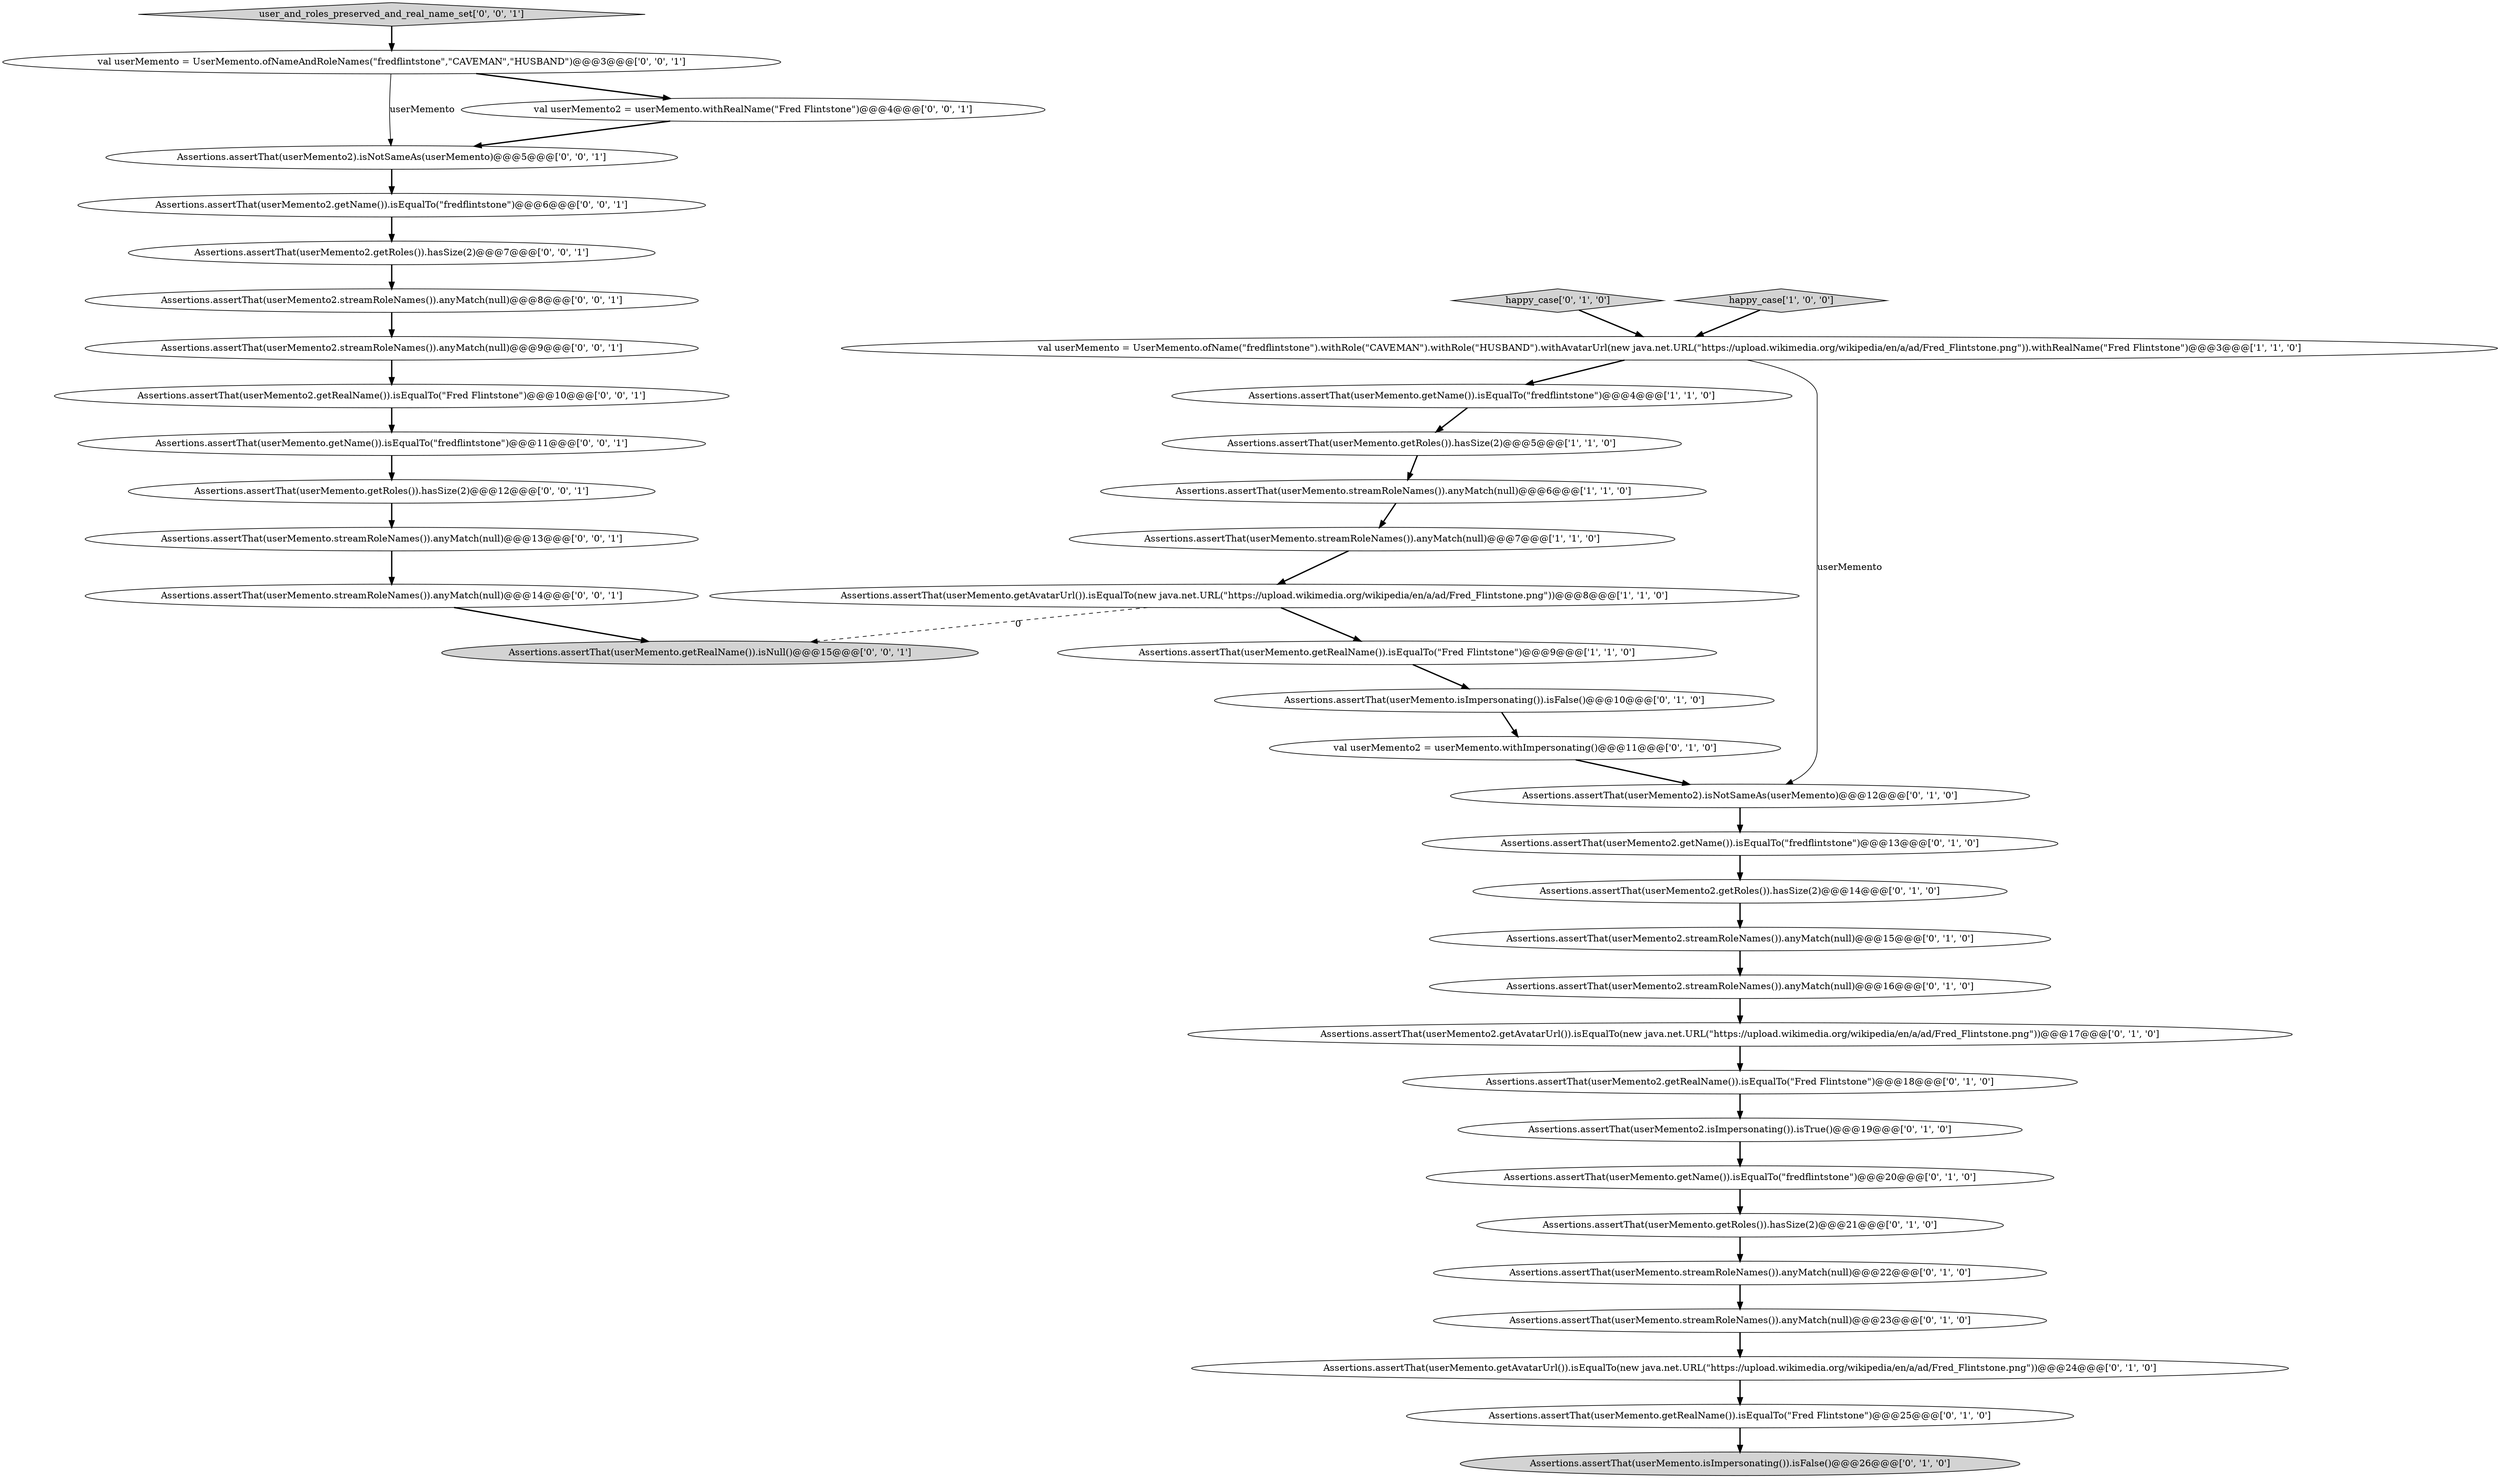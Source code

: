 digraph {
15 [style = filled, label = "Assertions.assertThat(userMemento2).isNotSameAs(userMemento)@@@12@@@['0', '1', '0']", fillcolor = white, shape = ellipse image = "AAA1AAABBB2BBB"];
8 [style = filled, label = "Assertions.assertThat(userMemento2.getRealName()).isEqualTo(\"Fred Flintstone\")@@@18@@@['0', '1', '0']", fillcolor = white, shape = ellipse image = "AAA1AAABBB2BBB"];
19 [style = filled, label = "Assertions.assertThat(userMemento.isImpersonating()).isFalse()@@@26@@@['0', '1', '0']", fillcolor = lightgray, shape = ellipse image = "AAA1AAABBB2BBB"];
22 [style = filled, label = "Assertions.assertThat(userMemento2.getAvatarUrl()).isEqualTo(new java.net.URL(\"https://upload.wikimedia.org/wikipedia/en/a/ad/Fred_Flintstone.png\"))@@@17@@@['0', '1', '0']", fillcolor = white, shape = ellipse image = "AAA1AAABBB2BBB"];
17 [style = filled, label = "Assertions.assertThat(userMemento2.streamRoleNames()).anyMatch(null)@@@16@@@['0', '1', '0']", fillcolor = white, shape = ellipse image = "AAA1AAABBB2BBB"];
35 [style = filled, label = "Assertions.assertThat(userMemento2.streamRoleNames()).anyMatch(null)@@@8@@@['0', '0', '1']", fillcolor = white, shape = ellipse image = "AAA0AAABBB3BBB"];
10 [style = filled, label = "Assertions.assertThat(userMemento.getRoles()).hasSize(2)@@@21@@@['0', '1', '0']", fillcolor = white, shape = ellipse image = "AAA1AAABBB2BBB"];
28 [style = filled, label = "user_and_roles_preserved_and_real_name_set['0', '0', '1']", fillcolor = lightgray, shape = diamond image = "AAA0AAABBB3BBB"];
24 [style = filled, label = "Assertions.assertThat(userMemento2.streamRoleNames()).anyMatch(null)@@@15@@@['0', '1', '0']", fillcolor = white, shape = ellipse image = "AAA1AAABBB2BBB"];
30 [style = filled, label = "Assertions.assertThat(userMemento2).isNotSameAs(userMemento)@@@5@@@['0', '0', '1']", fillcolor = white, shape = ellipse image = "AAA0AAABBB3BBB"];
6 [style = filled, label = "Assertions.assertThat(userMemento.getName()).isEqualTo(\"fredflintstone\")@@@4@@@['1', '1', '0']", fillcolor = white, shape = ellipse image = "AAA0AAABBB1BBB"];
37 [style = filled, label = "val userMemento2 = userMemento.withRealName(\"Fred Flintstone\")@@@4@@@['0', '0', '1']", fillcolor = white, shape = ellipse image = "AAA0AAABBB3BBB"];
25 [style = filled, label = "Assertions.assertThat(userMemento2.isImpersonating()).isTrue()@@@19@@@['0', '1', '0']", fillcolor = white, shape = ellipse image = "AAA1AAABBB2BBB"];
23 [style = filled, label = "Assertions.assertThat(userMemento.getAvatarUrl()).isEqualTo(new java.net.URL(\"https://upload.wikimedia.org/wikipedia/en/a/ad/Fred_Flintstone.png\"))@@@24@@@['0', '1', '0']", fillcolor = white, shape = ellipse image = "AAA1AAABBB2BBB"];
27 [style = filled, label = "Assertions.assertThat(userMemento2.getName()).isEqualTo(\"fredflintstone\")@@@6@@@['0', '0', '1']", fillcolor = white, shape = ellipse image = "AAA0AAABBB3BBB"];
20 [style = filled, label = "happy_case['0', '1', '0']", fillcolor = lightgray, shape = diamond image = "AAA0AAABBB2BBB"];
21 [style = filled, label = "Assertions.assertThat(userMemento2.getRoles()).hasSize(2)@@@14@@@['0', '1', '0']", fillcolor = white, shape = ellipse image = "AAA1AAABBB2BBB"];
32 [style = filled, label = "Assertions.assertThat(userMemento2.getRealName()).isEqualTo(\"Fred Flintstone\")@@@10@@@['0', '0', '1']", fillcolor = white, shape = ellipse image = "AAA0AAABBB3BBB"];
26 [style = filled, label = "Assertions.assertThat(userMemento.getName()).isEqualTo(\"fredflintstone\")@@@11@@@['0', '0', '1']", fillcolor = white, shape = ellipse image = "AAA0AAABBB3BBB"];
18 [style = filled, label = "Assertions.assertThat(userMemento.streamRoleNames()).anyMatch(null)@@@22@@@['0', '1', '0']", fillcolor = white, shape = ellipse image = "AAA1AAABBB2BBB"];
7 [style = filled, label = "Assertions.assertThat(userMemento.streamRoleNames()).anyMatch(null)@@@7@@@['1', '1', '0']", fillcolor = white, shape = ellipse image = "AAA0AAABBB1BBB"];
12 [style = filled, label = "Assertions.assertThat(userMemento.getName()).isEqualTo(\"fredflintstone\")@@@20@@@['0', '1', '0']", fillcolor = white, shape = ellipse image = "AAA1AAABBB2BBB"];
34 [style = filled, label = "Assertions.assertThat(userMemento2.getRoles()).hasSize(2)@@@7@@@['0', '0', '1']", fillcolor = white, shape = ellipse image = "AAA0AAABBB3BBB"];
16 [style = filled, label = "Assertions.assertThat(userMemento2.getName()).isEqualTo(\"fredflintstone\")@@@13@@@['0', '1', '0']", fillcolor = white, shape = ellipse image = "AAA1AAABBB2BBB"];
4 [style = filled, label = "Assertions.assertThat(userMemento.getRealName()).isEqualTo(\"Fred Flintstone\")@@@9@@@['1', '1', '0']", fillcolor = white, shape = ellipse image = "AAA0AAABBB1BBB"];
5 [style = filled, label = "Assertions.assertThat(userMemento.getRoles()).hasSize(2)@@@5@@@['1', '1', '0']", fillcolor = white, shape = ellipse image = "AAA0AAABBB1BBB"];
38 [style = filled, label = "Assertions.assertThat(userMemento.streamRoleNames()).anyMatch(null)@@@13@@@['0', '0', '1']", fillcolor = white, shape = ellipse image = "AAA0AAABBB3BBB"];
0 [style = filled, label = "happy_case['1', '0', '0']", fillcolor = lightgray, shape = diamond image = "AAA0AAABBB1BBB"];
2 [style = filled, label = "Assertions.assertThat(userMemento.streamRoleNames()).anyMatch(null)@@@6@@@['1', '1', '0']", fillcolor = white, shape = ellipse image = "AAA0AAABBB1BBB"];
9 [style = filled, label = "Assertions.assertThat(userMemento.getRealName()).isEqualTo(\"Fred Flintstone\")@@@25@@@['0', '1', '0']", fillcolor = white, shape = ellipse image = "AAA1AAABBB2BBB"];
11 [style = filled, label = "Assertions.assertThat(userMemento.isImpersonating()).isFalse()@@@10@@@['0', '1', '0']", fillcolor = white, shape = ellipse image = "AAA1AAABBB2BBB"];
31 [style = filled, label = "Assertions.assertThat(userMemento.getRealName()).isNull()@@@15@@@['0', '0', '1']", fillcolor = lightgray, shape = ellipse image = "AAA0AAABBB3BBB"];
3 [style = filled, label = "val userMemento = UserMemento.ofName(\"fredflintstone\").withRole(\"CAVEMAN\").withRole(\"HUSBAND\").withAvatarUrl(new java.net.URL(\"https://upload.wikimedia.org/wikipedia/en/a/ad/Fred_Flintstone.png\")).withRealName(\"Fred Flintstone\")@@@3@@@['1', '1', '0']", fillcolor = white, shape = ellipse image = "AAA0AAABBB1BBB"];
33 [style = filled, label = "Assertions.assertThat(userMemento.streamRoleNames()).anyMatch(null)@@@14@@@['0', '0', '1']", fillcolor = white, shape = ellipse image = "AAA0AAABBB3BBB"];
13 [style = filled, label = "val userMemento2 = userMemento.withImpersonating()@@@11@@@['0', '1', '0']", fillcolor = white, shape = ellipse image = "AAA1AAABBB2BBB"];
29 [style = filled, label = "val userMemento = UserMemento.ofNameAndRoleNames(\"fredflintstone\",\"CAVEMAN\",\"HUSBAND\")@@@3@@@['0', '0', '1']", fillcolor = white, shape = ellipse image = "AAA0AAABBB3BBB"];
36 [style = filled, label = "Assertions.assertThat(userMemento2.streamRoleNames()).anyMatch(null)@@@9@@@['0', '0', '1']", fillcolor = white, shape = ellipse image = "AAA0AAABBB3BBB"];
1 [style = filled, label = "Assertions.assertThat(userMemento.getAvatarUrl()).isEqualTo(new java.net.URL(\"https://upload.wikimedia.org/wikipedia/en/a/ad/Fred_Flintstone.png\"))@@@8@@@['1', '1', '0']", fillcolor = white, shape = ellipse image = "AAA0AAABBB1BBB"];
14 [style = filled, label = "Assertions.assertThat(userMemento.streamRoleNames()).anyMatch(null)@@@23@@@['0', '1', '0']", fillcolor = white, shape = ellipse image = "AAA1AAABBB2BBB"];
39 [style = filled, label = "Assertions.assertThat(userMemento.getRoles()).hasSize(2)@@@12@@@['0', '0', '1']", fillcolor = white, shape = ellipse image = "AAA0AAABBB3BBB"];
5->2 [style = bold, label=""];
9->19 [style = bold, label=""];
23->9 [style = bold, label=""];
13->15 [style = bold, label=""];
20->3 [style = bold, label=""];
22->8 [style = bold, label=""];
33->31 [style = bold, label=""];
2->7 [style = bold, label=""];
29->37 [style = bold, label=""];
4->11 [style = bold, label=""];
39->38 [style = bold, label=""];
24->17 [style = bold, label=""];
0->3 [style = bold, label=""];
21->24 [style = bold, label=""];
25->12 [style = bold, label=""];
10->18 [style = bold, label=""];
3->6 [style = bold, label=""];
30->27 [style = bold, label=""];
32->26 [style = bold, label=""];
12->10 [style = bold, label=""];
16->21 [style = bold, label=""];
37->30 [style = bold, label=""];
1->31 [style = dashed, label="0"];
3->15 [style = solid, label="userMemento"];
29->30 [style = solid, label="userMemento"];
8->25 [style = bold, label=""];
15->16 [style = bold, label=""];
11->13 [style = bold, label=""];
6->5 [style = bold, label=""];
35->36 [style = bold, label=""];
1->4 [style = bold, label=""];
36->32 [style = bold, label=""];
14->23 [style = bold, label=""];
17->22 [style = bold, label=""];
34->35 [style = bold, label=""];
7->1 [style = bold, label=""];
38->33 [style = bold, label=""];
27->34 [style = bold, label=""];
18->14 [style = bold, label=""];
28->29 [style = bold, label=""];
26->39 [style = bold, label=""];
}
